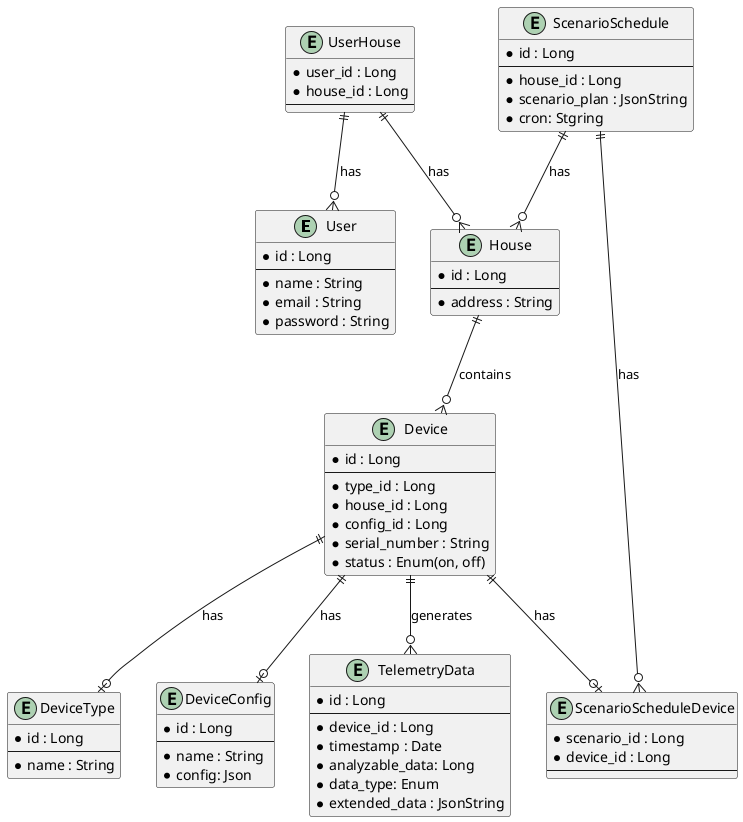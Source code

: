 @startuml
entity "User" as user {
    * id : Long
    --
    * name : String
    * email : String
    * password : String
}

entity "House" as house {
    * id : Long
    --
    * address : String
}

entity "Device" as device {
    * id : Long
    --
    * type_id : Long
    * house_id : Long
    * config_id : Long
    * serial_number : String
    * status : Enum(on, off)
}

entity "DeviceType" as deviceType {
    * id : Long
    --
    * name : String
}

entity "DeviceConfig" as deviceConfig {
    * id : Long
    --
    * name : String
    * config: Json
}


entity "TelemetryData" as telemetryData {
    * id : Long
    --
    * device_id : Long
    * timestamp : Date
    * analyzable_data: Long
    * data_type: Enum
    * extended_data : JsonString
}


entity "ScenarioSchedule" as scenarioSchedule {
    * id : Long
    --
    * house_id : Long
    * scenario_plan : JsonString
    * cron: Stgring
}

entity "ScenarioScheduleDevice" as scenarioScheduleDevice {
    * scenario_id : Long
    * device_id : Long
    --
}

entity "UserHouse" as userHouse {
    * user_id : Long
    * house_id : Long
    --
}

house ||--o{ device : "contains"

device ||--o| deviceType : "has"
device ||--o| deviceConfig : "has"
device ||--o{ telemetryData : "generates"
device ||--o| scenarioScheduleDevice : "has"

scenarioSchedule ||--o{ scenarioScheduleDevice : "has"
scenarioSchedule ||--o{ house : "has"

userHouse ||--o{ user : "has"
userHouse ||--o{ house : "has"

@enduml